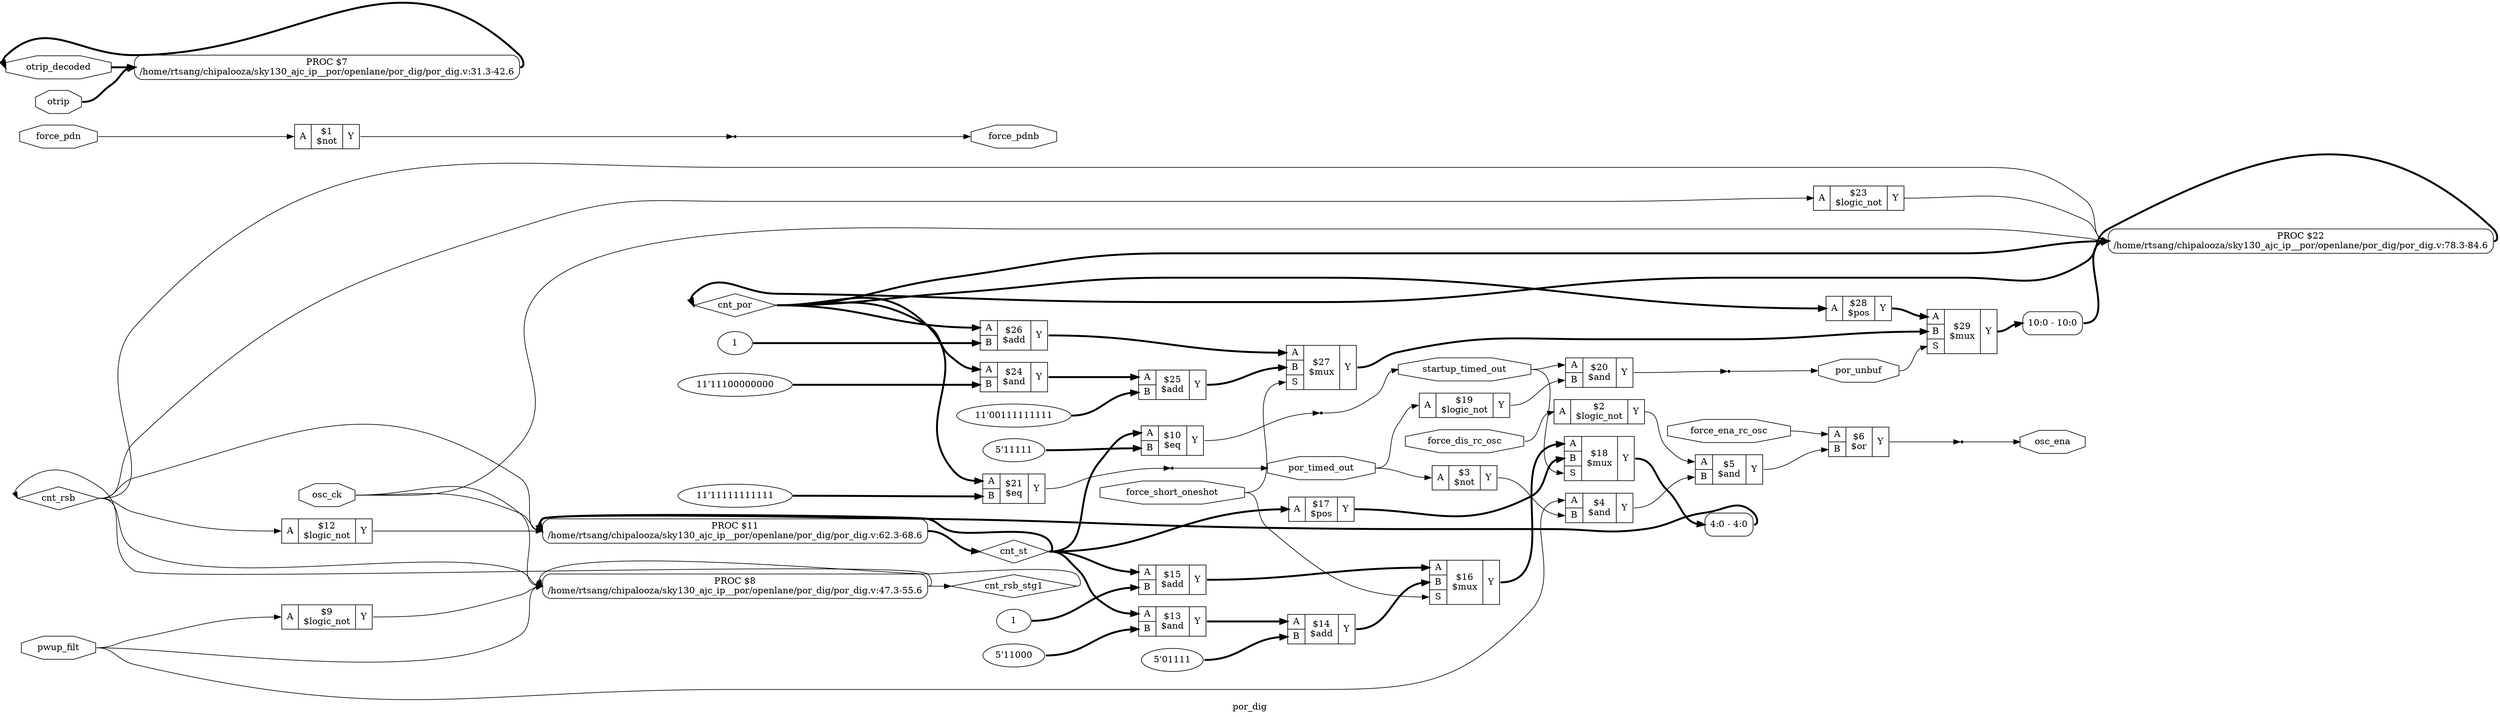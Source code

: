 digraph "por_dig" {
label="por_dig";
rankdir="LR";
remincross=true;
n32 [ shape=diamond, label="cnt_por", color="black", fontcolor="black" ];
n33 [ shape=diamond, label="cnt_st", color="black", fontcolor="black" ];
n34 [ shape=diamond, label="cnt_rsb", color="black", fontcolor="black" ];
n35 [ shape=diamond, label="cnt_rsb_stg1", color="black", fontcolor="black" ];
n36 [ shape=octagon, label="por_timed_out", color="black", fontcolor="black" ];
n37 [ shape=octagon, label="startup_timed_out", color="black", fontcolor="black" ];
n38 [ shape=octagon, label="por_unbuf", color="black", fontcolor="black" ];
n39 [ shape=octagon, label="force_pdnb", color="black", fontcolor="black" ];
n40 [ shape=octagon, label="otrip_decoded", color="black", fontcolor="black" ];
n41 [ shape=octagon, label="osc_ena", color="black", fontcolor="black" ];
n42 [ shape=octagon, label="osc_ck", color="black", fontcolor="black" ];
n43 [ shape=octagon, label="pwup_filt", color="black", fontcolor="black" ];
n44 [ shape=octagon, label="force_short_oneshot", color="black", fontcolor="black" ];
n45 [ shape=octagon, label="force_dis_rc_osc", color="black", fontcolor="black" ];
n46 [ shape=octagon, label="force_ena_rc_osc", color="black", fontcolor="black" ];
n47 [ shape=octagon, label="force_pdn", color="black", fontcolor="black" ];
n48 [ shape=octagon, label="otrip", color="black", fontcolor="black" ];
c53 [ shape=record, label="{{<p49> A|<p50> B|<p51> S}|$29\n$mux|{<p52> Y}}",  ];
c54 [ shape=record, label="{{<p49> A}|$28\n$pos|{<p52> Y}}",  ];
c55 [ shape=record, label="{{<p49> A|<p50> B|<p51> S}|$27\n$mux|{<p52> Y}}",  ];
v0 [ label="1" ];
c56 [ shape=record, label="{{<p49> A|<p50> B}|$26\n$add|{<p52> Y}}",  ];
v1 [ label="11'00111111111" ];
c57 [ shape=record, label="{{<p49> A|<p50> B}|$25\n$add|{<p52> Y}}",  ];
v2 [ label="11'11100000000" ];
c58 [ shape=record, label="{{<p49> A|<p50> B}|$24\n$and|{<p52> Y}}",  ];
c59 [ shape=record, label="{{<p49> A}|$23\n$logic_not|{<p52> Y}}",  ];
v3 [ label="11'11111111111" ];
c60 [ shape=record, label="{{<p49> A|<p50> B}|$21\n$eq|{<p52> Y}}",  ];
c61 [ shape=record, label="{{<p49> A|<p50> B}|$20\n$and|{<p52> Y}}",  ];
c62 [ shape=record, label="{{<p49> A}|$19\n$logic_not|{<p52> Y}}",  ];
c63 [ shape=record, label="{{<p49> A|<p50> B|<p51> S}|$18\n$mux|{<p52> Y}}",  ];
c64 [ shape=record, label="{{<p49> A}|$17\n$pos|{<p52> Y}}",  ];
c65 [ shape=record, label="{{<p49> A|<p50> B|<p51> S}|$16\n$mux|{<p52> Y}}",  ];
v4 [ label="1" ];
c66 [ shape=record, label="{{<p49> A|<p50> B}|$15\n$add|{<p52> Y}}",  ];
v5 [ label="5'01111" ];
c67 [ shape=record, label="{{<p49> A|<p50> B}|$14\n$add|{<p52> Y}}",  ];
v6 [ label="5'11000" ];
c68 [ shape=record, label="{{<p49> A|<p50> B}|$13\n$and|{<p52> Y}}",  ];
c69 [ shape=record, label="{{<p49> A}|$12\n$logic_not|{<p52> Y}}",  ];
v7 [ label="5'11111" ];
c70 [ shape=record, label="{{<p49> A|<p50> B}|$10\n$eq|{<p52> Y}}",  ];
c71 [ shape=record, label="{{<p49> A}|$9\n$logic_not|{<p52> Y}}",  ];
c72 [ shape=record, label="{{<p49> A|<p50> B}|$6\n$or|{<p52> Y}}",  ];
c73 [ shape=record, label="{{<p49> A|<p50> B}|$5\n$and|{<p52> Y}}",  ];
c74 [ shape=record, label="{{<p49> A|<p50> B}|$4\n$and|{<p52> Y}}",  ];
c75 [ shape=record, label="{{<p49> A}|$3\n$not|{<p52> Y}}",  ];
c76 [ shape=record, label="{{<p49> A}|$2\n$logic_not|{<p52> Y}}",  ];
c77 [ shape=record, label="{{<p49> A}|$1\n$not|{<p52> Y}}",  ];
x9 [ shape=record, style=rounded, label="<s0> 10:0 - 10:0 ", color="black", fontcolor="black" ];
p8 [shape=box, style=rounded, label="PROC $22\n/home/rtsang/chipalooza/sky130_ajc_ip__por/openlane/por_dig/por_dig.v:78.3-84.6", ];
x11 [ shape=record, style=rounded, label="<s0> 4:0 - 4:0 ", color="black", fontcolor="black" ];
p10 [shape=box, style=rounded, label="PROC $11\n/home/rtsang/chipalooza/sky130_ajc_ip__por/openlane/por_dig/por_dig.v:62.3-68.6", ];
p12 [shape=box, style=rounded, label="PROC $8\n/home/rtsang/chipalooza/sky130_ajc_ip__por/openlane/por_dig/por_dig.v:47.3-55.6", ];
p13 [shape=box, style=rounded, label="PROC $7\n/home/rtsang/chipalooza/sky130_ajc_ip__por/openlane/por_dig/por_dig.v:31.3-42.6", ];
x14 [shape=point, ];
x15 [shape=point, ];
x16 [shape=point, ];
x17 [shape=point, ];
x18 [shape=point, ];
c53:p52:e -> x9:s0:w [color="black", fontcolor="black", style="setlinewidth(3)", label=""];
c61:p52:e -> x17:w [color="black", fontcolor="black", label=""];
c62:p52:e -> c61:p50:w [color="black", fontcolor="black", label=""];
c63:p52:e -> x11:s0:w [color="black", fontcolor="black", style="setlinewidth(3)", label=""];
c64:p52:e -> c63:p50:w [color="black", fontcolor="black", style="setlinewidth(3)", label=""];
c65:p52:e -> c63:p49:w [color="black", fontcolor="black", style="setlinewidth(3)", label=""];
c66:p52:e -> c65:p49:w [color="black", fontcolor="black", style="setlinewidth(3)", label=""];
c67:p52:e -> c65:p50:w [color="black", fontcolor="black", style="setlinewidth(3)", label=""];
c68:p52:e -> c67:p49:w [color="black", fontcolor="black", style="setlinewidth(3)", label=""];
c69:p52:e -> p10:w [color="black", fontcolor="black", label=""];
c54:p52:e -> c53:p49:w [color="black", fontcolor="black", style="setlinewidth(3)", label=""];
c70:p52:e -> x16:w [color="black", fontcolor="black", label=""];
c71:p52:e -> p12:w [color="black", fontcolor="black", label=""];
c72:p52:e -> x15:w [color="black", fontcolor="black", label=""];
c73:p52:e -> c72:p50:w [color="black", fontcolor="black", label=""];
c74:p52:e -> c73:p50:w [color="black", fontcolor="black", label=""];
c75:p52:e -> c74:p50:w [color="black", fontcolor="black", label=""];
c55:p52:e -> c53:p50:w [color="black", fontcolor="black", style="setlinewidth(3)", label=""];
c76:p52:e -> c73:p49:w [color="black", fontcolor="black", label=""];
c77:p52:e -> x14:w [color="black", fontcolor="black", label=""];
p8:e -> n32:w [color="black", fontcolor="black", style="setlinewidth(3)", label=""];
n32:e -> c54:p49:w [color="black", fontcolor="black", style="setlinewidth(3)", label=""];
n32:e -> c56:p49:w [color="black", fontcolor="black", style="setlinewidth(3)", label=""];
n32:e -> c58:p49:w [color="black", fontcolor="black", style="setlinewidth(3)", label=""];
n32:e -> c60:p49:w [color="black", fontcolor="black", style="setlinewidth(3)", label=""];
n32:e -> p8:w [color="black", fontcolor="black", style="setlinewidth(3)", label=""];
p10:e -> n33:w [color="black", fontcolor="black", style="setlinewidth(3)", label=""];
n33:e -> c64:p49:w [color="black", fontcolor="black", style="setlinewidth(3)", label=""];
n33:e -> c66:p49:w [color="black", fontcolor="black", style="setlinewidth(3)", label=""];
n33:e -> c68:p49:w [color="black", fontcolor="black", style="setlinewidth(3)", label=""];
n33:e -> c70:p49:w [color="black", fontcolor="black", style="setlinewidth(3)", label=""];
n33:e -> p10:w [color="black", fontcolor="black", style="setlinewidth(3)", label=""];
p12:e -> n34:w [color="black", fontcolor="black", label=""];
n34:e -> c59:p49:w [color="black", fontcolor="black", label=""];
n34:e -> c69:p49:w [color="black", fontcolor="black", label=""];
n34:e -> p10:w [color="black", fontcolor="black", label=""];
n34:e -> p12:w [color="black", fontcolor="black", label=""];
n34:e -> p8:w [color="black", fontcolor="black", label=""];
p12:e -> n35:w [color="black", fontcolor="black", label=""];
n35:e -> p12:w [color="black", fontcolor="black", label=""];
x18:e -> n36:w [color="black", fontcolor="black", label=""];
n36:e -> c62:p49:w [color="black", fontcolor="black", label=""];
n36:e -> c75:p49:w [color="black", fontcolor="black", label=""];
x16:e -> n37:w [color="black", fontcolor="black", label=""];
n37:e -> c61:p49:w [color="black", fontcolor="black", label=""];
n37:e -> c63:p51:w [color="black", fontcolor="black", label=""];
x17:e -> n38:w [color="black", fontcolor="black", label=""];
n38:e -> c53:p51:w [color="black", fontcolor="black", label=""];
x14:e -> n39:w [color="black", fontcolor="black", label=""];
c56:p52:e -> c55:p49:w [color="black", fontcolor="black", style="setlinewidth(3)", label=""];
p13:e -> n40:w [color="black", fontcolor="black", style="setlinewidth(3)", label=""];
n40:e -> p13:w [color="black", fontcolor="black", style="setlinewidth(3)", label=""];
x15:e -> n41:w [color="black", fontcolor="black", label=""];
n42:e -> p10:w [color="black", fontcolor="black", label=""];
n42:e -> p12:w [color="black", fontcolor="black", label=""];
n42:e -> p8:w [color="black", fontcolor="black", label=""];
n43:e -> c71:p49:w [color="black", fontcolor="black", label=""];
n43:e -> c74:p49:w [color="black", fontcolor="black", label=""];
n43:e -> p12:w [color="black", fontcolor="black", label=""];
n44:e -> c55:p51:w [color="black", fontcolor="black", label=""];
n44:e -> c65:p51:w [color="black", fontcolor="black", label=""];
n45:e -> c76:p49:w [color="black", fontcolor="black", label=""];
n46:e -> c72:p49:w [color="black", fontcolor="black", label=""];
n47:e -> c77:p49:w [color="black", fontcolor="black", label=""];
n48:e -> p13:w [color="black", fontcolor="black", style="setlinewidth(3)", label=""];
c57:p52:e -> c55:p50:w [color="black", fontcolor="black", style="setlinewidth(3)", label=""];
c58:p52:e -> c57:p49:w [color="black", fontcolor="black", style="setlinewidth(3)", label=""];
c59:p52:e -> p8:w [color="black", fontcolor="black", label=""];
c60:p52:e -> x18:w [color="black", fontcolor="black", label=""];
v0:e -> c56:p50:w [color="black", fontcolor="black", style="setlinewidth(3)", label=""];
v1:e -> c57:p50:w [color="black", fontcolor="black", style="setlinewidth(3)", label=""];
v2:e -> c58:p50:w [color="black", fontcolor="black", style="setlinewidth(3)", label=""];
v3:e -> c60:p50:w [color="black", fontcolor="black", style="setlinewidth(3)", label=""];
v4:e -> c66:p50:w [color="black", fontcolor="black", style="setlinewidth(3)", label=""];
v5:e -> c67:p50:w [color="black", fontcolor="black", style="setlinewidth(3)", label=""];
v6:e -> c68:p50:w [color="black", fontcolor="black", style="setlinewidth(3)", label=""];
v7:e -> c70:p50:w [color="black", fontcolor="black", style="setlinewidth(3)", label=""];
x11:e -> p10:w [color="black", fontcolor="black", style="setlinewidth(3)", label=""];
x9:e -> p8:w [color="black", fontcolor="black", style="setlinewidth(3)", label=""];
}
